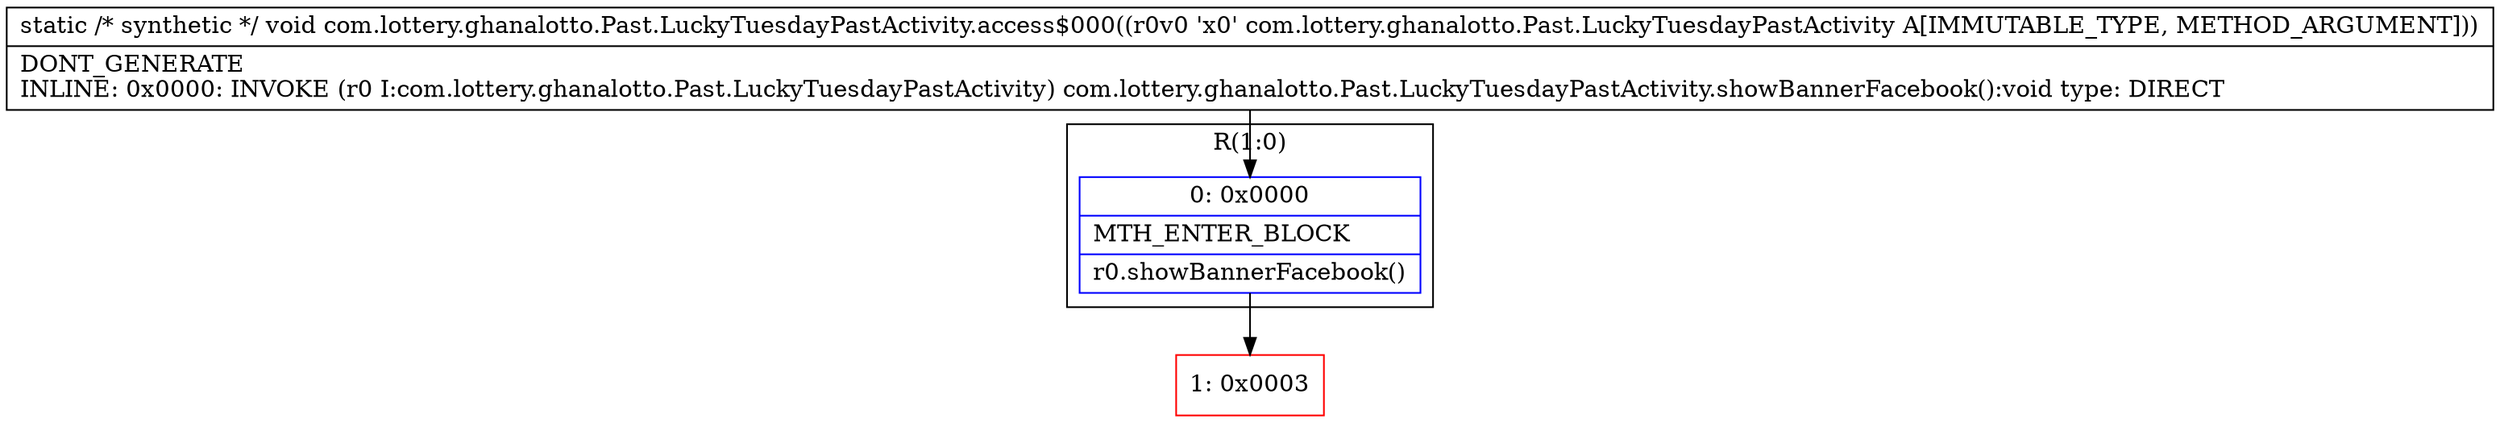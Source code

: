 digraph "CFG forcom.lottery.ghanalotto.Past.LuckyTuesdayPastActivity.access$000(Lcom\/lottery\/ghanalotto\/Past\/LuckyTuesdayPastActivity;)V" {
subgraph cluster_Region_968002936 {
label = "R(1:0)";
node [shape=record,color=blue];
Node_0 [shape=record,label="{0\:\ 0x0000|MTH_ENTER_BLOCK\l|r0.showBannerFacebook()\l}"];
}
Node_1 [shape=record,color=red,label="{1\:\ 0x0003}"];
MethodNode[shape=record,label="{static \/* synthetic *\/ void com.lottery.ghanalotto.Past.LuckyTuesdayPastActivity.access$000((r0v0 'x0' com.lottery.ghanalotto.Past.LuckyTuesdayPastActivity A[IMMUTABLE_TYPE, METHOD_ARGUMENT]))  | DONT_GENERATE\lINLINE: 0x0000: INVOKE  (r0 I:com.lottery.ghanalotto.Past.LuckyTuesdayPastActivity) com.lottery.ghanalotto.Past.LuckyTuesdayPastActivity.showBannerFacebook():void type: DIRECT\l}"];
MethodNode -> Node_0;
Node_0 -> Node_1;
}

